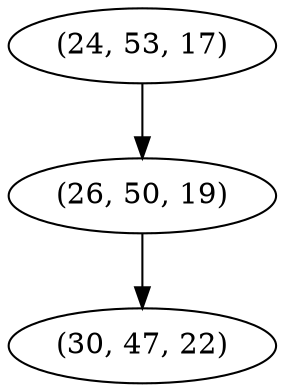digraph tree {
    "(24, 53, 17)";
    "(26, 50, 19)";
    "(30, 47, 22)";
    "(24, 53, 17)" -> "(26, 50, 19)";
    "(26, 50, 19)" -> "(30, 47, 22)";
}
